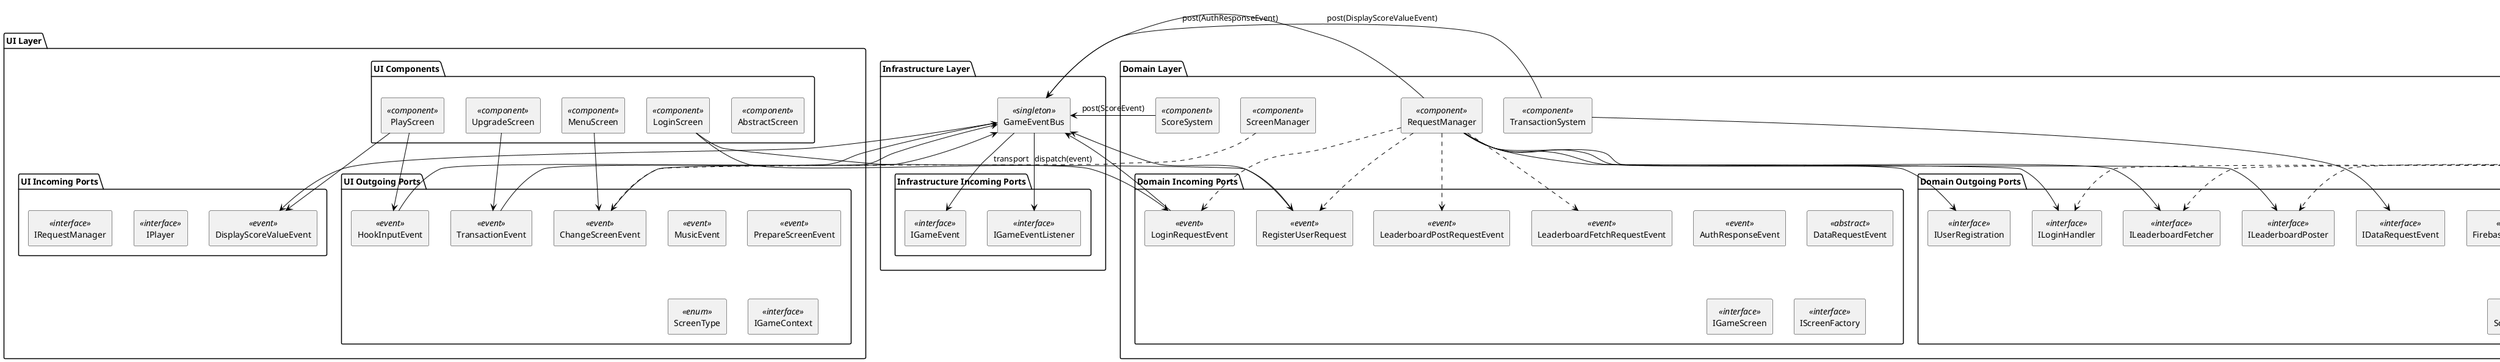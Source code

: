 @startuml
' Skin and style settings
skinparam componentStyle rectangle
skinparam shadowing false
skinparam ArrowColor Black

' Layers
package "UI Layer" {
    package "UI Incoming Ports" {
        [DisplayScoreValueEvent] <<event>>
        [IPlayer] <<interface>>
        [IRequestManager] <<interface>>
    }
    package "UI Outgoing Ports" {
        [HookInputEvent] <<event>>
        [MusicEvent] <<event>>
        [TransactionEvent] <<event>>
        [ChangeScreenEvent] <<event>>
        [PrepareScreenEvent] <<event>>
        [ScreenType] <<enum>>
        [IGameContext] <<interface>>
    }
    package "UI Components" {
        [AbstractScreen] <<component>>
        [MenuScreen] <<component>>
        [PlayScreen] <<component>>
        [UpgradeScreen] <<component>>
        [LoginScreen] <<component>>
    }
}

package "Infrastructure Layer" {
    [GameEventBus] <<singleton>>

    package "Infrastructure Incoming Ports" {
        [IGameEvent] <<interface>>
        [IGameEventListener] <<interface>>
    }
}

package "Domain Layer" {
    package "Domain Incoming Ports" {
        [LoginRequestEvent] <<event>>
        [RegisterUserRequest] <<event>>
        [AuthResponseEvent] <<event>>
        [LeaderboardFetchRequestEvent] <<event>>
        [LeaderboardPostRequestEvent] <<event>>
        [DataRequestEvent] <<abstract>>
        [IGameScreen] <<interface>>
        [IScreenFactory] <<interface>>
    }

    package "Domain Outgoing Ports" {
        [ILoginHandler] <<interface>>
        [IUserRegistration] <<interface>>
        [ILeaderboardFetcher] <<interface>>
        [ILeaderboardPoster] <<interface>>
        [IDataRequestEvent] <<interface>>
        [FirebaseAuthCallback] <<callback>>
        [LeaderboardCallback] <<callback>>
        [ScoreEvent] <<event>>
    }

    [RequestManager] <<component>>
    [ScoreSystem] <<component>>
    [TransactionSystem] <<component>>
    [HookInputSystem] <<component>>
    [FishingSystem] <<component>>
    [ScreenManager] <<component>>
    [GameContext] <<component>>
}

package "Data Layer" {
    [FirebaseAuthService] <<component>>
    [LeaderboardService] <<component>>

    package "Data Outgoing Ports" {
        [IAuthService] <<interface>>
        [ILeaderboardService] <<interface>>
        [ScoreEntry] <<record>>
    }
}

' Event routing
[GameEventBus] --> [IGameEventListener] : dispatch(event)
[GameEventBus] --> [IGameEvent] : transport

' UI -> Domain (through event bus)
[MenuScreen] --> [ChangeScreenEvent]
[PlayScreen] --> [HookInputEvent]
[UpgradeScreen] --> [TransactionEvent]
[LoginScreen] --> [LoginRequestEvent]
[LoginScreen] --> [RegisterUserRequest]
[GameEventBus] <-- [ChangeScreenEvent]
[GameEventBus] <-- [HookInputEvent]
[GameEventBus] <-- [TransactionEvent]
[GameEventBus] <-- [LoginRequestEvent]
[GameEventBus] <-- [RegisterUserRequest]

' Domain posts to event bus
[RequestManager] --> [GameEventBus] : post(AuthResponseEvent)
[ScoreSystem] --> [GameEventBus] : post(ScoreEvent)
[TransactionSystem] --> [GameEventBus] : post(DisplayScoreValueEvent)

' Domain uses outbound interfaces
[RequestManager] --> [ILoginHandler]
[RequestManager] --> [ILeaderboardPoster]
[RequestManager] --> [ILeaderboardFetcher]
[RequestManager] --> [IUserRegistration]
[TransactionSystem] --> [IDataRequestEvent]

' UI consumes events from domain
[GameEventBus] --> [DisplayScoreValueEvent]
[PlayScreen] --> [DisplayScoreValueEvent]

' Domain implements incoming ports
[RequestManager] ..> [LoginRequestEvent]
[RequestManager] ..> [LeaderboardFetchRequestEvent]
[RequestManager] ..> [LeaderboardPostRequestEvent]
[RequestManager] ..> [RegisterUserRequest]
[ScreenManager] ..> [ChangeScreenEvent]

' Data implements domain ports
[FirebaseAuthService] ..> [ILoginHandler]
[LeaderboardService] ..> [ILeaderboardPoster]
[LeaderboardService] ..> [ILeaderboardFetcher]

@enduml
